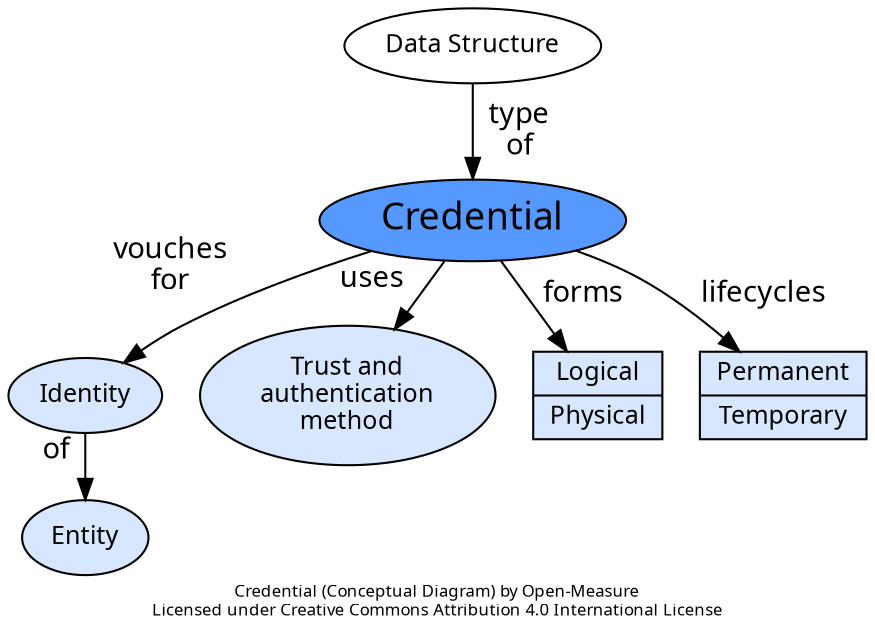 digraph G {
	rankdir="TB";
	ranksep="0";
	splines="curve";
	newrank=true;
	packmode="clust";
	compound=true;
	fontname="Calibri";
	label="Credential (Conceptual Diagram) by Open-Measure\nLicensed under Creative Commons Attribution 4.0 International License";
	fontsize=8;
	node[shape="ellipse", fontsize=12, fillcolor="#d6e7ff", style="filled", fontname="Calibri"];
	edge[fontname="Calibri", minlen="1"];

	# Parent Concept
	n_datastructure [label="Data Structure", fillcolor="#ffffff"];
	n_datastructure -> n_credential [weight=10, label="  type  \n  of  "];

	# Concept
	n_credential [label="Credential", fontsize=18, fillcolor="#5599ff", URL="https://open-measure.atlassian.net/wiki/spaces/DIC/pages/848363630"];

	# Key Characteristics
	n_credential -> n_identity [weight=10, xlabel="  vouches  \n  for  "];
	n_identity [label="Identity", URL="URL=https://open-measure.atlassian.net/wiki/spaces/DIC/pages/67600948"];
	n_credential -> n_method [weight=10, xlabel="  uses  "];
	n_method [label="Trust and\nauthentication\nmethod"];

	n_identity -> n_entity [weight=10, xlabel="  of  "];
	n_entity [label="Entity", URL="https://open-measure.atlassian.net/wiki/spaces/DIC/pages/123830932"];

	# Children Concepts
	n_credential -> n_form [weight=10, label=" forms "];
	n_form [label="{<logical> Logical|<physical> Physical}", shape="record", color="black", fontcolor="black"];
	n_credential -> n_lifecycle [weight=10, label="  lifecycles "];
	n_lifecycle [label="{<permanent> Permanent|<temporary> Temporary}", shape="record", color="black", fontcolor="black"];

}
